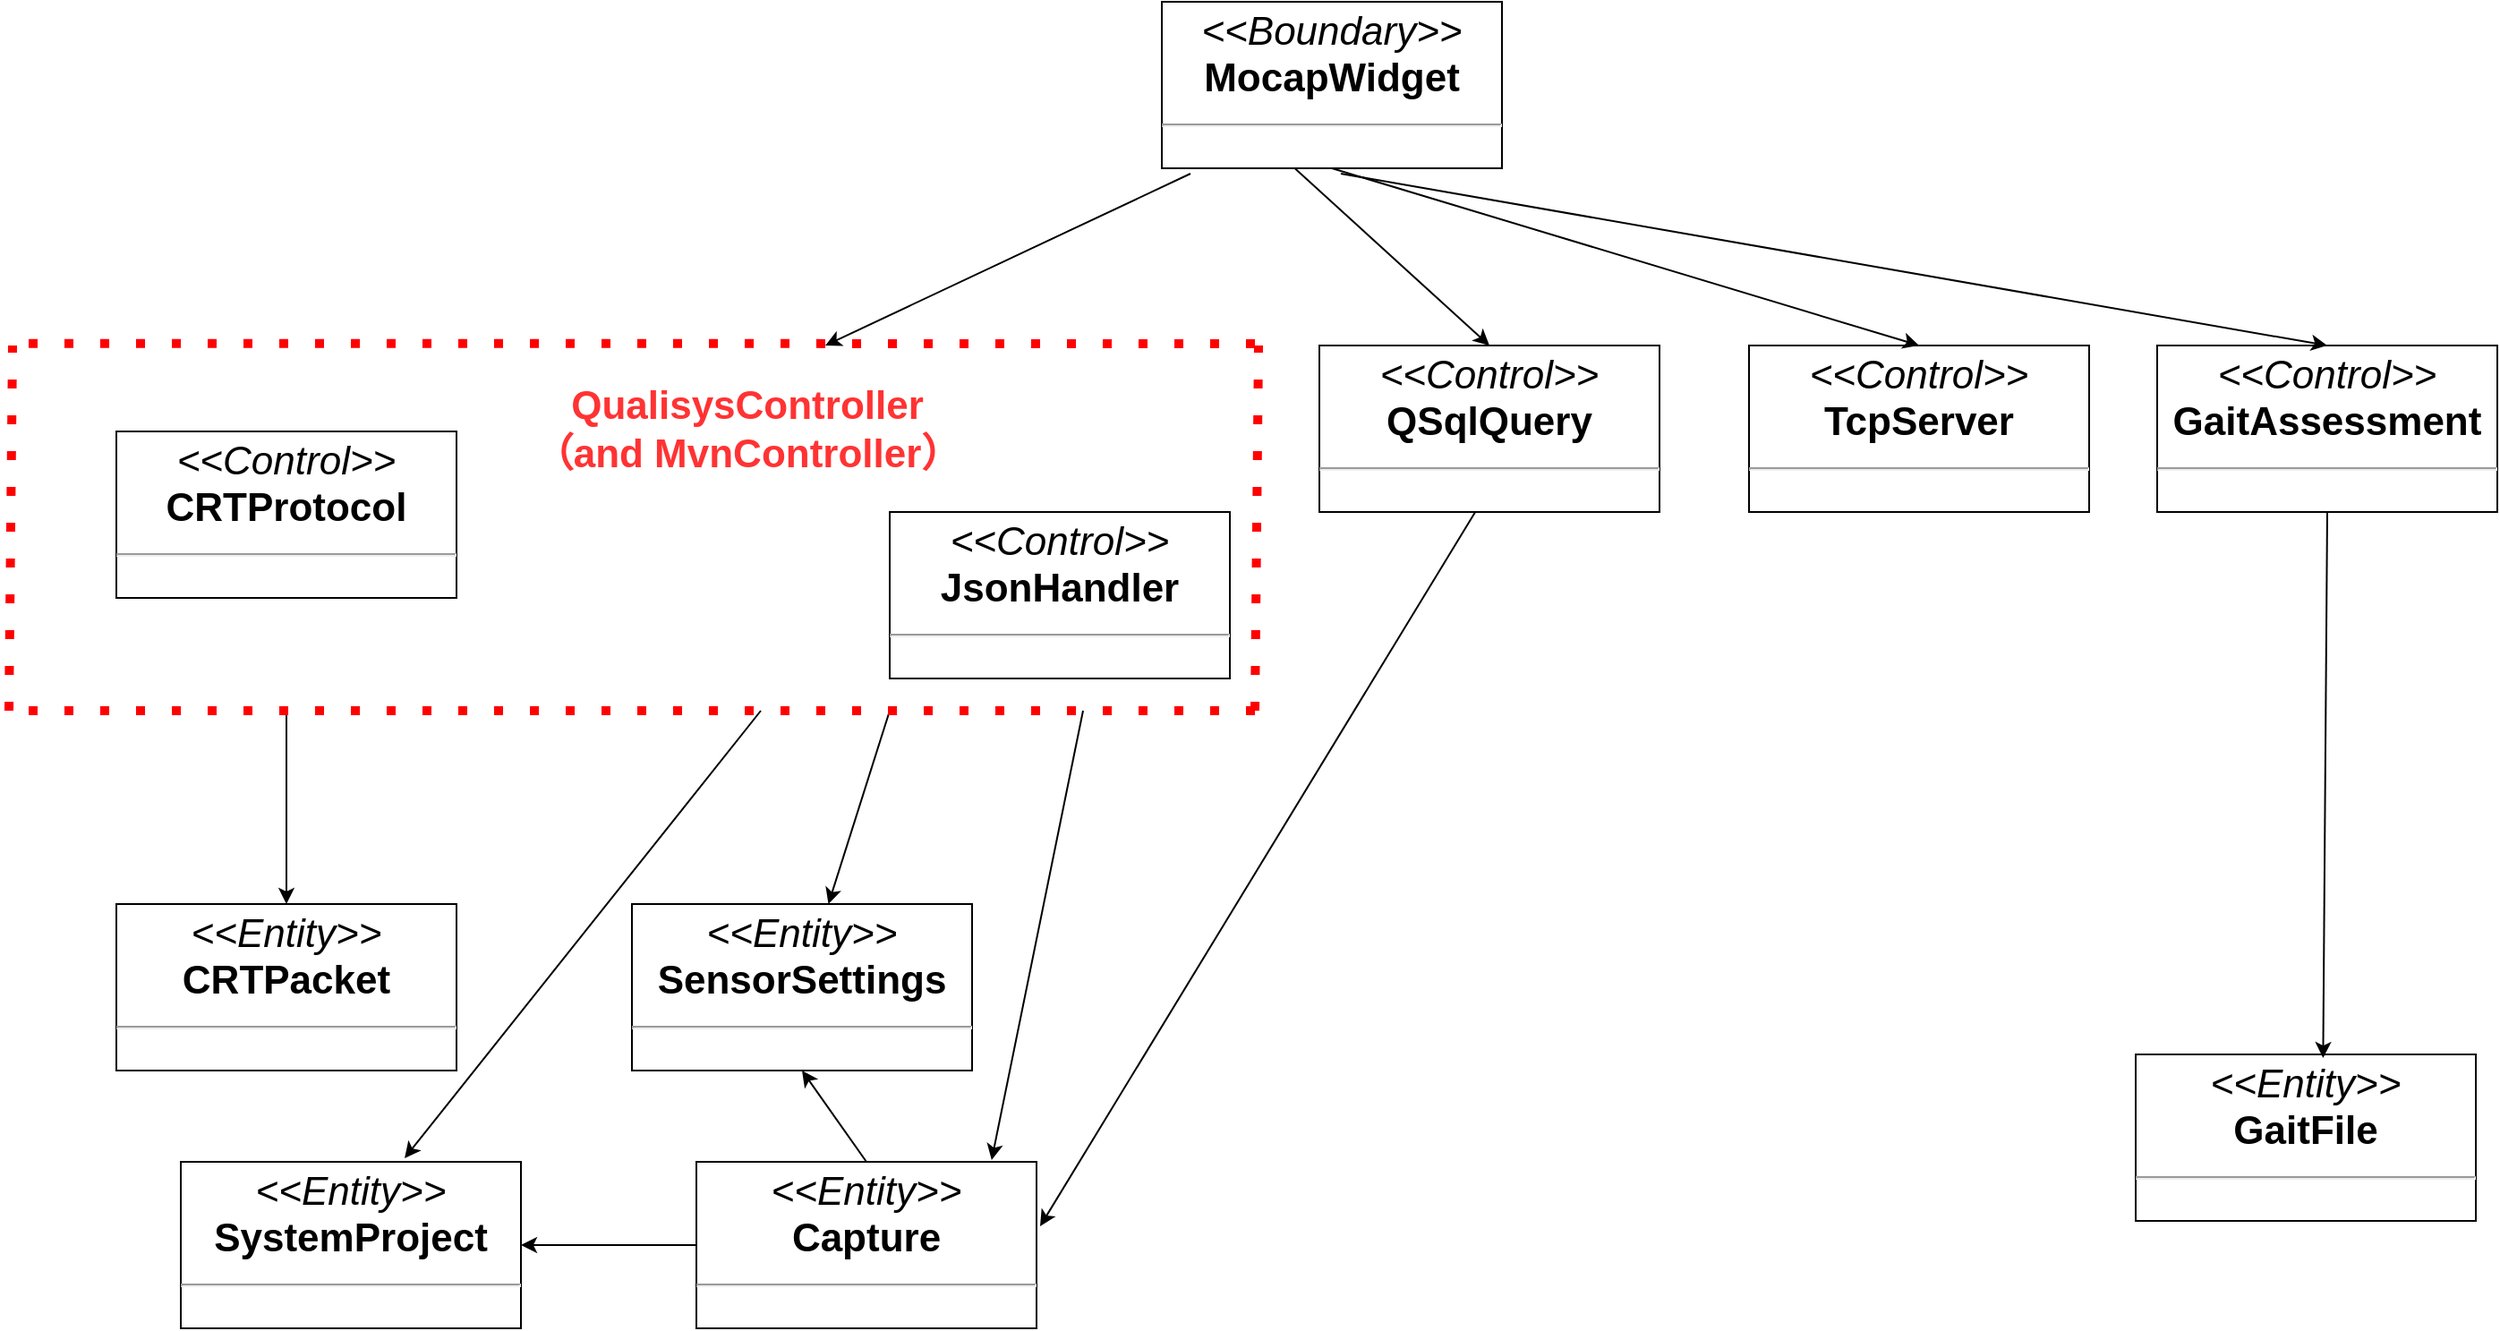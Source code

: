 <mxfile version="18.0.4" type="github">
  <diagram name="Page-1" id="c4acf3e9-155e-7222-9cf6-157b1a14988f">
    <mxGraphModel dx="2523" dy="1038" grid="1" gridSize="12" guides="1" tooltips="1" connect="1" arrows="1" fold="1" page="1" pageScale="1" pageWidth="850" pageHeight="1100" background="none" math="0" shadow="0">
      <root>
        <mxCell id="0" />
        <mxCell id="1" parent="0" />
        <mxCell id="5d2195bd80daf111-18" value="&lt;p style=&quot;margin: 4px 0px 0px; text-align: center; font-size: 22px;&quot;&gt;&lt;i style=&quot;font-size: 22px;&quot;&gt;&amp;lt;&amp;lt;Boundary&amp;gt;&amp;gt;&lt;/i&gt;&lt;br style=&quot;font-size: 22px;&quot;&gt;&lt;b style=&quot;font-size: 22px;&quot;&gt;MocapWidget&lt;/b&gt;&lt;/p&gt;&lt;hr style=&quot;font-size: 22px;&quot;&gt;&lt;p style=&quot;margin: 0px 0px 0px 4px; font-size: 22px;&quot;&gt;&lt;br style=&quot;font-size: 22px;&quot;&gt;&lt;/p&gt;&lt;hr style=&quot;font-size: 22px;&quot;&gt;&lt;p style=&quot;margin: 0px 0px 0px 4px; font-size: 22px;&quot;&gt;&lt;br style=&quot;font-size: 22px;&quot;&gt;&lt;/p&gt;" style="verticalAlign=top;align=left;overflow=fill;fontSize=22;fontFamily=Helvetica;html=1;rounded=0;shadow=0;comic=0;labelBackgroundColor=none;strokeWidth=1" parent="1" vertex="1">
          <mxGeometry x="320" y="132" width="190" height="93" as="geometry" />
        </mxCell>
        <mxCell id="Vf8fJrJ8f5E2zkSzSmOj-4" value="&lt;p style=&quot;margin: 4px 0px 0px; text-align: center; font-size: 22px;&quot;&gt;&lt;i style=&quot;font-size: 22px;&quot;&gt;&amp;lt;&amp;lt;Entity&amp;gt;&amp;gt;&lt;/i&gt;&lt;br style=&quot;font-size: 22px;&quot;&gt;&lt;b style=&quot;font-size: 22px;&quot;&gt;CRTPacket&lt;/b&gt;&lt;br style=&quot;font-size: 22px;&quot;&gt;&lt;/p&gt;&lt;hr style=&quot;font-size: 22px;&quot;&gt;&lt;p style=&quot;margin: 0px 0px 0px 4px; font-size: 22px;&quot;&gt;&lt;br style=&quot;font-size: 22px;&quot;&gt;&lt;/p&gt;&lt;hr style=&quot;font-size: 22px;&quot;&gt;&lt;p style=&quot;margin: 0px 0px 0px 4px; font-size: 22px;&quot;&gt;&lt;br style=&quot;font-size: 22px;&quot;&gt;&lt;/p&gt;" style="verticalAlign=top;align=left;overflow=fill;fontSize=22;fontFamily=Helvetica;html=1;rounded=0;shadow=0;comic=0;labelBackgroundColor=none;strokeWidth=1" vertex="1" parent="1">
          <mxGeometry x="-264" y="636" width="190" height="93" as="geometry" />
        </mxCell>
        <mxCell id="Vf8fJrJ8f5E2zkSzSmOj-6" value="&lt;p style=&quot;margin: 4px 0px 0px; text-align: center; font-size: 22px;&quot;&gt;&lt;i style=&quot;font-size: 22px;&quot;&gt;&amp;lt;&amp;lt;&lt;/i&gt;&lt;i style=&quot;font-size: 22px;&quot;&gt;Control&lt;/i&gt;&lt;i style=&quot;font-size: 22px;&quot;&gt;&amp;gt;&amp;gt;&lt;/i&gt;&lt;br style=&quot;font-size: 22px;&quot;&gt;&lt;b style=&quot;font-size: 22px;&quot;&gt;JsonHandler&lt;/b&gt;&lt;br style=&quot;font-size: 22px;&quot;&gt;&lt;/p&gt;&lt;hr style=&quot;font-size: 22px;&quot;&gt;&lt;p style=&quot;margin: 0px 0px 0px 4px; font-size: 22px;&quot;&gt;&lt;br style=&quot;font-size: 22px;&quot;&gt;&lt;/p&gt;&lt;hr style=&quot;font-size: 22px;&quot;&gt;&lt;p style=&quot;margin: 0px 0px 0px 4px; font-size: 22px;&quot;&gt;&lt;br style=&quot;font-size: 22px;&quot;&gt;&lt;/p&gt;" style="verticalAlign=top;align=left;overflow=fill;fontSize=22;fontFamily=Helvetica;html=1;rounded=0;shadow=0;comic=0;labelBackgroundColor=none;strokeWidth=1" vertex="1" parent="1">
          <mxGeometry x="168" y="417" width="190" height="93" as="geometry" />
        </mxCell>
        <mxCell id="Vf8fJrJ8f5E2zkSzSmOj-8" value="&lt;p style=&quot;margin: 4px 0px 0px; text-align: center; font-size: 22px;&quot;&gt;&lt;i style=&quot;font-size: 22px;&quot;&gt;&amp;lt;&amp;lt;&lt;/i&gt;&lt;i style=&quot;font-size: 22px;&quot;&gt;Control&lt;/i&gt;&lt;i style=&quot;font-size: 22px;&quot;&gt;&amp;gt;&amp;gt;&lt;/i&gt;&lt;br style=&quot;font-size: 22px;&quot;&gt;&lt;b style=&quot;font-size: 22px;&quot;&gt;QSqlQuery&lt;/b&gt;&lt;/p&gt;&lt;hr style=&quot;font-size: 22px;&quot;&gt;&lt;p style=&quot;margin: 0px 0px 0px 4px; font-size: 22px;&quot;&gt;&lt;br style=&quot;font-size: 22px;&quot;&gt;&lt;/p&gt;&lt;hr style=&quot;font-size: 22px;&quot;&gt;&lt;p style=&quot;margin: 0px 0px 0px 4px; font-size: 22px;&quot;&gt;&lt;br style=&quot;font-size: 22px;&quot;&gt;&lt;/p&gt;" style="verticalAlign=top;align=left;overflow=fill;fontSize=22;fontFamily=Helvetica;html=1;rounded=0;shadow=0;comic=0;labelBackgroundColor=none;strokeWidth=1" vertex="1" parent="1">
          <mxGeometry x="408" y="324" width="190" height="93" as="geometry" />
        </mxCell>
        <mxCell id="Vf8fJrJ8f5E2zkSzSmOj-9" value="&lt;p style=&quot;margin: 4px 0px 0px; text-align: center; font-size: 22px;&quot;&gt;&lt;i style=&quot;font-size: 22px;&quot;&gt;&amp;lt;&amp;lt;&lt;/i&gt;&lt;i style=&quot;font-size: 22px;&quot;&gt;Control&lt;/i&gt;&lt;i style=&quot;font-size: 22px;&quot;&gt;&amp;gt;&amp;gt;&lt;/i&gt;&lt;br style=&quot;font-size: 22px;&quot;&gt;&lt;b style=&quot;font-size: 22px;&quot;&gt;GaitAssessment&lt;/b&gt;&lt;/p&gt;&lt;hr style=&quot;font-size: 22px;&quot;&gt;&lt;p style=&quot;margin: 0px 0px 0px 4px; font-size: 22px;&quot;&gt;&lt;br style=&quot;font-size: 22px;&quot;&gt;&lt;/p&gt;&lt;hr style=&quot;font-size: 22px;&quot;&gt;&lt;p style=&quot;margin: 0px 0px 0px 4px; font-size: 22px;&quot;&gt;&lt;br style=&quot;font-size: 22px;&quot;&gt;&lt;/p&gt;" style="verticalAlign=top;align=left;overflow=fill;fontSize=22;fontFamily=Helvetica;html=1;rounded=0;shadow=0;comic=0;labelBackgroundColor=none;strokeWidth=1" vertex="1" parent="1">
          <mxGeometry x="876" y="324" width="190" height="93" as="geometry" />
        </mxCell>
        <mxCell id="Vf8fJrJ8f5E2zkSzSmOj-10" value="&lt;p style=&quot;margin: 4px 0px 0px; text-align: center; font-size: 22px;&quot;&gt;&lt;i style=&quot;font-size: 22px;&quot;&gt;&amp;lt;&amp;lt;&lt;/i&gt;&lt;i style=&quot;font-size: 22px;&quot;&gt;Control&lt;/i&gt;&lt;i style=&quot;font-size: 22px;&quot;&gt;&amp;gt;&amp;gt;&lt;/i&gt;&lt;br style=&quot;font-size: 22px;&quot;&gt;&lt;b style=&quot;font-size: 22px;&quot;&gt;CRTProtocol&lt;/b&gt;&lt;br style=&quot;font-size: 22px;&quot;&gt;&lt;/p&gt;&lt;hr style=&quot;font-size: 22px;&quot;&gt;&lt;p style=&quot;margin: 0px 0px 0px 4px; font-size: 22px;&quot;&gt;&lt;br style=&quot;font-size: 22px;&quot;&gt;&lt;/p&gt;&lt;hr style=&quot;font-size: 22px;&quot;&gt;&lt;p style=&quot;margin: 0px 0px 0px 4px; font-size: 22px;&quot;&gt;&lt;br style=&quot;font-size: 22px;&quot;&gt;&lt;/p&gt;" style="verticalAlign=top;align=left;overflow=fill;fontSize=22;fontFamily=Helvetica;html=1;rounded=0;shadow=0;comic=0;labelBackgroundColor=none;strokeWidth=1" vertex="1" parent="1">
          <mxGeometry x="-264" y="372" width="190" height="93" as="geometry" />
        </mxCell>
        <mxCell id="Vf8fJrJ8f5E2zkSzSmOj-11" value="&lt;p style=&quot;margin: 4px 0px 0px; text-align: center; font-size: 22px;&quot;&gt;&lt;i style=&quot;font-size: 22px;&quot;&gt;&amp;lt;&amp;lt;&lt;/i&gt;&lt;i style=&quot;font-size: 22px;&quot;&gt;Control&lt;/i&gt;&lt;i style=&quot;font-size: 22px;&quot;&gt;&amp;gt;&amp;gt;&lt;/i&gt;&lt;br style=&quot;font-size: 22px;&quot;&gt;&lt;b style=&quot;font-size: 22px;&quot;&gt;TcpServer&lt;/b&gt;&lt;br style=&quot;font-size: 22px;&quot;&gt;&lt;/p&gt;&lt;hr style=&quot;font-size: 22px;&quot;&gt;&lt;p style=&quot;margin: 0px 0px 0px 4px; font-size: 22px;&quot;&gt;&lt;br style=&quot;font-size: 22px;&quot;&gt;&lt;/p&gt;&lt;hr style=&quot;font-size: 22px;&quot;&gt;&lt;p style=&quot;margin: 0px 0px 0px 4px; font-size: 22px;&quot;&gt;&lt;br style=&quot;font-size: 22px;&quot;&gt;&lt;/p&gt;" style="verticalAlign=top;align=left;overflow=fill;fontSize=22;fontFamily=Helvetica;html=1;rounded=0;shadow=0;comic=0;labelBackgroundColor=none;strokeWidth=1" vertex="1" parent="1">
          <mxGeometry x="648" y="324" width="190" height="93" as="geometry" />
        </mxCell>
        <mxCell id="Vf8fJrJ8f5E2zkSzSmOj-13" value="&lt;p style=&quot;margin: 4px 0px 0px; text-align: center; font-size: 22px;&quot;&gt;&lt;i style=&quot;font-size: 22px;&quot;&gt;&amp;lt;&amp;lt;Entity&amp;gt;&amp;gt;&lt;/i&gt;&lt;br style=&quot;font-size: 22px;&quot;&gt;&lt;b style=&quot;font-size: 22px;&quot;&gt;SystemProject&lt;/b&gt;&lt;br style=&quot;font-size: 22px;&quot;&gt;&lt;/p&gt;&lt;hr style=&quot;font-size: 22px;&quot;&gt;&lt;p style=&quot;margin: 0px 0px 0px 4px; font-size: 22px;&quot;&gt;&lt;br style=&quot;font-size: 22px;&quot;&gt;&lt;/p&gt;&lt;hr style=&quot;font-size: 22px;&quot;&gt;&lt;p style=&quot;margin: 0px 0px 0px 4px; font-size: 22px;&quot;&gt;&lt;br style=&quot;font-size: 22px;&quot;&gt;&lt;/p&gt;" style="verticalAlign=top;align=left;overflow=fill;fontSize=22;fontFamily=Helvetica;html=1;rounded=0;shadow=0;comic=0;labelBackgroundColor=none;strokeWidth=1" vertex="1" parent="1">
          <mxGeometry x="-228" y="780" width="190" height="93" as="geometry" />
        </mxCell>
        <mxCell id="Vf8fJrJ8f5E2zkSzSmOj-14" value="&lt;p style=&quot;margin: 4px 0px 0px; text-align: center; font-size: 22px;&quot;&gt;&lt;i style=&quot;font-size: 22px;&quot;&gt;&amp;lt;&amp;lt;Entity&amp;gt;&amp;gt;&lt;/i&gt;&lt;br style=&quot;font-size: 22px;&quot;&gt;&lt;b style=&quot;font-size: 22px;&quot;&gt;Capture&lt;/b&gt;&lt;/p&gt;&lt;hr style=&quot;font-size: 22px;&quot;&gt;&lt;p style=&quot;margin: 0px 0px 0px 4px; font-size: 22px;&quot;&gt;&lt;br style=&quot;font-size: 22px;&quot;&gt;&lt;/p&gt;&lt;hr style=&quot;font-size: 22px;&quot;&gt;&lt;p style=&quot;margin: 0px 0px 0px 4px; font-size: 22px;&quot;&gt;&lt;br style=&quot;font-size: 22px;&quot;&gt;&lt;/p&gt;" style="verticalAlign=top;align=left;overflow=fill;fontSize=22;fontFamily=Helvetica;html=1;rounded=0;shadow=0;comic=0;labelBackgroundColor=none;strokeWidth=1" vertex="1" parent="1">
          <mxGeometry x="60" y="780" width="190" height="93" as="geometry" />
        </mxCell>
        <mxCell id="Vf8fJrJ8f5E2zkSzSmOj-15" value="&lt;p style=&quot;margin: 4px 0px 0px; text-align: center; font-size: 22px;&quot;&gt;&lt;i style=&quot;font-size: 22px;&quot;&gt;&amp;lt;&amp;lt;Entity&amp;gt;&amp;gt;&lt;/i&gt;&lt;br style=&quot;font-size: 22px;&quot;&gt;&lt;b style=&quot;font-size: 22px;&quot;&gt;GaitFile&lt;/b&gt;&lt;/p&gt;&lt;hr style=&quot;font-size: 22px;&quot;&gt;&lt;p style=&quot;margin: 0px 0px 0px 4px; font-size: 22px;&quot;&gt;&lt;br style=&quot;font-size: 22px;&quot;&gt;&lt;/p&gt;&lt;hr style=&quot;font-size: 22px;&quot;&gt;&lt;p style=&quot;margin: 0px 0px 0px 4px; font-size: 22px;&quot;&gt;&lt;br style=&quot;font-size: 22px;&quot;&gt;&lt;/p&gt;" style="verticalAlign=top;align=left;overflow=fill;fontSize=22;fontFamily=Helvetica;html=1;rounded=0;shadow=0;comic=0;labelBackgroundColor=none;strokeWidth=1" vertex="1" parent="1">
          <mxGeometry x="864" y="720" width="190" height="93" as="geometry" />
        </mxCell>
        <mxCell id="Vf8fJrJ8f5E2zkSzSmOj-16" value="&lt;p style=&quot;margin: 4px 0px 0px; text-align: center; font-size: 22px;&quot;&gt;&lt;i style=&quot;font-size: 22px;&quot;&gt;&amp;lt;&amp;lt;Entity&amp;gt;&amp;gt;&lt;/i&gt;&lt;br style=&quot;font-size: 22px;&quot;&gt;&lt;b style=&quot;font-size: 22px;&quot;&gt;SensorSettings&lt;/b&gt;&lt;br style=&quot;font-size: 22px;&quot;&gt;&lt;/p&gt;&lt;hr style=&quot;font-size: 22px;&quot;&gt;&lt;p style=&quot;margin: 0px 0px 0px 4px; font-size: 22px;&quot;&gt;&lt;br style=&quot;font-size: 22px;&quot;&gt;&lt;/p&gt;&lt;hr style=&quot;font-size: 22px;&quot;&gt;&lt;p style=&quot;margin: 0px 0px 0px 4px; font-size: 22px;&quot;&gt;&lt;br style=&quot;font-size: 22px;&quot;&gt;&lt;/p&gt;" style="verticalAlign=top;align=left;overflow=fill;fontSize=22;fontFamily=Helvetica;html=1;rounded=0;shadow=0;comic=0;labelBackgroundColor=none;strokeWidth=1" vertex="1" parent="1">
          <mxGeometry x="24" y="636" width="190" height="93" as="geometry" />
        </mxCell>
        <mxCell id="Vf8fJrJ8f5E2zkSzSmOj-18" value="" style="endArrow=classic;html=1;rounded=0;fontSize=22;" edge="1" parent="1">
          <mxGeometry width="50" height="50" relative="1" as="geometry">
            <mxPoint x="336" y="228" as="sourcePoint" />
            <mxPoint x="132" y="324" as="targetPoint" />
          </mxGeometry>
        </mxCell>
        <mxCell id="Vf8fJrJ8f5E2zkSzSmOj-22" value="" style="endArrow=classic;html=1;rounded=0;fontSize=22;entryX=0.5;entryY=0;entryDx=0;entryDy=0;" edge="1" parent="1" target="Vf8fJrJ8f5E2zkSzSmOj-4">
          <mxGeometry width="50" height="50" relative="1" as="geometry">
            <mxPoint x="-169" y="528" as="sourcePoint" />
            <mxPoint x="14" y="432" as="targetPoint" />
          </mxGeometry>
        </mxCell>
        <mxCell id="Vf8fJrJ8f5E2zkSzSmOj-23" value="" style="endArrow=classic;html=1;rounded=0;fontSize=22;entryX=0.658;entryY=-0.022;entryDx=0;entryDy=0;entryPerimeter=0;" edge="1" parent="1" target="Vf8fJrJ8f5E2zkSzSmOj-13">
          <mxGeometry width="50" height="50" relative="1" as="geometry">
            <mxPoint x="96" y="528" as="sourcePoint" />
            <mxPoint x="-157" y="564" as="targetPoint" />
          </mxGeometry>
        </mxCell>
        <mxCell id="Vf8fJrJ8f5E2zkSzSmOj-25" value="" style="endArrow=classic;html=1;rounded=0;fontSize=22;entryX=0.868;entryY=-0.011;entryDx=0;entryDy=0;entryPerimeter=0;" edge="1" parent="1" target="Vf8fJrJ8f5E2zkSzSmOj-14">
          <mxGeometry width="50" height="50" relative="1" as="geometry">
            <mxPoint x="276" y="528" as="sourcePoint" />
            <mxPoint x="24.0" y="716.934" as="targetPoint" />
          </mxGeometry>
        </mxCell>
        <mxCell id="Vf8fJrJ8f5E2zkSzSmOj-26" value="" style="endArrow=classic;html=1;rounded=0;fontSize=22;" edge="1" parent="1" target="Vf8fJrJ8f5E2zkSzSmOj-16">
          <mxGeometry width="50" height="50" relative="1" as="geometry">
            <mxPoint x="168" y="528" as="sourcePoint" />
            <mxPoint x="163.44" y="719.997" as="targetPoint" />
          </mxGeometry>
        </mxCell>
        <mxCell id="Vf8fJrJ8f5E2zkSzSmOj-27" value="" style="endArrow=classic;html=1;rounded=0;fontSize=22;exitX=0;exitY=0.5;exitDx=0;exitDy=0;entryX=1;entryY=0.5;entryDx=0;entryDy=0;" edge="1" parent="1" source="Vf8fJrJ8f5E2zkSzSmOj-14" target="Vf8fJrJ8f5E2zkSzSmOj-13">
          <mxGeometry width="50" height="50" relative="1" as="geometry">
            <mxPoint x="-12" y="842" as="sourcePoint" />
            <mxPoint x="38" y="792" as="targetPoint" />
          </mxGeometry>
        </mxCell>
        <mxCell id="Vf8fJrJ8f5E2zkSzSmOj-28" value="" style="endArrow=classic;html=1;rounded=0;fontSize=22;exitX=0.5;exitY=0;exitDx=0;exitDy=0;entryX=0.5;entryY=1;entryDx=0;entryDy=0;" edge="1" parent="1" source="Vf8fJrJ8f5E2zkSzSmOj-14" target="Vf8fJrJ8f5E2zkSzSmOj-16">
          <mxGeometry width="50" height="50" relative="1" as="geometry">
            <mxPoint x="134" y="768" as="sourcePoint" />
            <mxPoint x="36" y="768" as="targetPoint" />
          </mxGeometry>
        </mxCell>
        <mxCell id="Vf8fJrJ8f5E2zkSzSmOj-32" value="" style="endArrow=classic;html=1;rounded=0;fontSize=22;exitX=0.5;exitY=1;exitDx=0;exitDy=0;entryX=0.5;entryY=0;entryDx=0;entryDy=0;" edge="1" parent="1" source="5d2195bd80daf111-18" target="Vf8fJrJ8f5E2zkSzSmOj-11">
          <mxGeometry width="50" height="50" relative="1" as="geometry">
            <mxPoint x="464.0" y="252" as="sourcePoint" />
            <mxPoint x="228" y="351" as="targetPoint" />
          </mxGeometry>
        </mxCell>
        <mxCell id="Vf8fJrJ8f5E2zkSzSmOj-33" value="" style="endArrow=classic;html=1;rounded=0;fontSize=22;entryX=0.5;entryY=0;entryDx=0;entryDy=0;" edge="1" parent="1" target="Vf8fJrJ8f5E2zkSzSmOj-9">
          <mxGeometry width="50" height="50" relative="1" as="geometry">
            <mxPoint x="420" y="228" as="sourcePoint" />
            <mxPoint x="695" y="336" as="targetPoint" />
          </mxGeometry>
        </mxCell>
        <mxCell id="Vf8fJrJ8f5E2zkSzSmOj-34" value="" style="endArrow=classic;html=1;rounded=0;fontSize=22;exitX=0.5;exitY=1;exitDx=0;exitDy=0;entryX=0.551;entryY=0.022;entryDx=0;entryDy=0;entryPerimeter=0;" edge="1" parent="1" source="Vf8fJrJ8f5E2zkSzSmOj-9" target="Vf8fJrJ8f5E2zkSzSmOj-15">
          <mxGeometry width="50" height="50" relative="1" as="geometry">
            <mxPoint x="888" y="578" as="sourcePoint" />
            <mxPoint x="938" y="528" as="targetPoint" />
          </mxGeometry>
        </mxCell>
        <mxCell id="Vf8fJrJ8f5E2zkSzSmOj-42" value="" style="endArrow=none;dashed=1;html=1;dashPattern=1 3;strokeWidth=5;rounded=0;fontSize=22;fontColor=#FF3333;labelBorderColor=#FF0000;strokeColor=#FF0000;" edge="1" parent="1">
          <mxGeometry width="50" height="50" relative="1" as="geometry">
            <mxPoint x="-324" y="528" as="sourcePoint" />
            <mxPoint x="-322" y="324" as="targetPoint" />
          </mxGeometry>
        </mxCell>
        <mxCell id="Vf8fJrJ8f5E2zkSzSmOj-43" value="" style="endArrow=none;dashed=1;html=1;dashPattern=1 3;strokeWidth=5;rounded=0;fontSize=22;fontColor=#FF3333;labelBorderColor=#FF0000;strokeColor=#FF0000;" edge="1" parent="1">
          <mxGeometry width="50" height="50" relative="1" as="geometry">
            <mxPoint x="372" y="323" as="sourcePoint" />
            <mxPoint x="-324" y="322.82" as="targetPoint" />
          </mxGeometry>
        </mxCell>
        <mxCell id="Vf8fJrJ8f5E2zkSzSmOj-44" value="" style="endArrow=none;dashed=1;html=1;dashPattern=1 3;strokeWidth=5;rounded=0;fontSize=22;fontColor=#FF3333;labelBorderColor=#FF0000;strokeColor=#FF0000;" edge="1" parent="1">
          <mxGeometry width="50" height="50" relative="1" as="geometry">
            <mxPoint x="372" y="528" as="sourcePoint" />
            <mxPoint x="374" y="324" as="targetPoint" />
          </mxGeometry>
        </mxCell>
        <mxCell id="Vf8fJrJ8f5E2zkSzSmOj-45" value="" style="endArrow=none;dashed=1;html=1;dashPattern=1 3;strokeWidth=5;rounded=0;fontSize=22;fontColor=#FF3333;labelBorderColor=#FF0000;strokeColor=#FF0000;" edge="1" parent="1">
          <mxGeometry width="50" height="50" relative="1" as="geometry">
            <mxPoint x="372" y="528" as="sourcePoint" />
            <mxPoint x="-326" y="528" as="targetPoint" />
          </mxGeometry>
        </mxCell>
        <mxCell id="Vf8fJrJ8f5E2zkSzSmOj-46" value="QualisysController&lt;br&gt;（and MvnController）" style="text;html=1;align=center;verticalAlign=middle;resizable=0;points=[];autosize=1;strokeColor=none;fillColor=none;fontSize=22;fontColor=#FF3333;fontStyle=1" vertex="1" parent="1">
          <mxGeometry x="-38" y="340.5" width="252" height="60" as="geometry" />
        </mxCell>
        <mxCell id="Vf8fJrJ8f5E2zkSzSmOj-47" value="" style="endArrow=classic;html=1;rounded=0;fontSize=22;" edge="1" parent="1">
          <mxGeometry width="50" height="50" relative="1" as="geometry">
            <mxPoint x="495.08" y="417" as="sourcePoint" />
            <mxPoint x="252" y="816" as="targetPoint" />
          </mxGeometry>
        </mxCell>
        <mxCell id="Vf8fJrJ8f5E2zkSzSmOj-48" value="" style="endArrow=classic;html=1;rounded=0;fontSize=22;entryX=0.5;entryY=0;entryDx=0;entryDy=0;" edge="1" parent="1" target="Vf8fJrJ8f5E2zkSzSmOj-8">
          <mxGeometry width="50" height="50" relative="1" as="geometry">
            <mxPoint x="394.25" y="225" as="sourcePoint" />
            <mxPoint x="359.998" y="333.0" as="targetPoint" />
          </mxGeometry>
        </mxCell>
      </root>
    </mxGraphModel>
  </diagram>
</mxfile>

